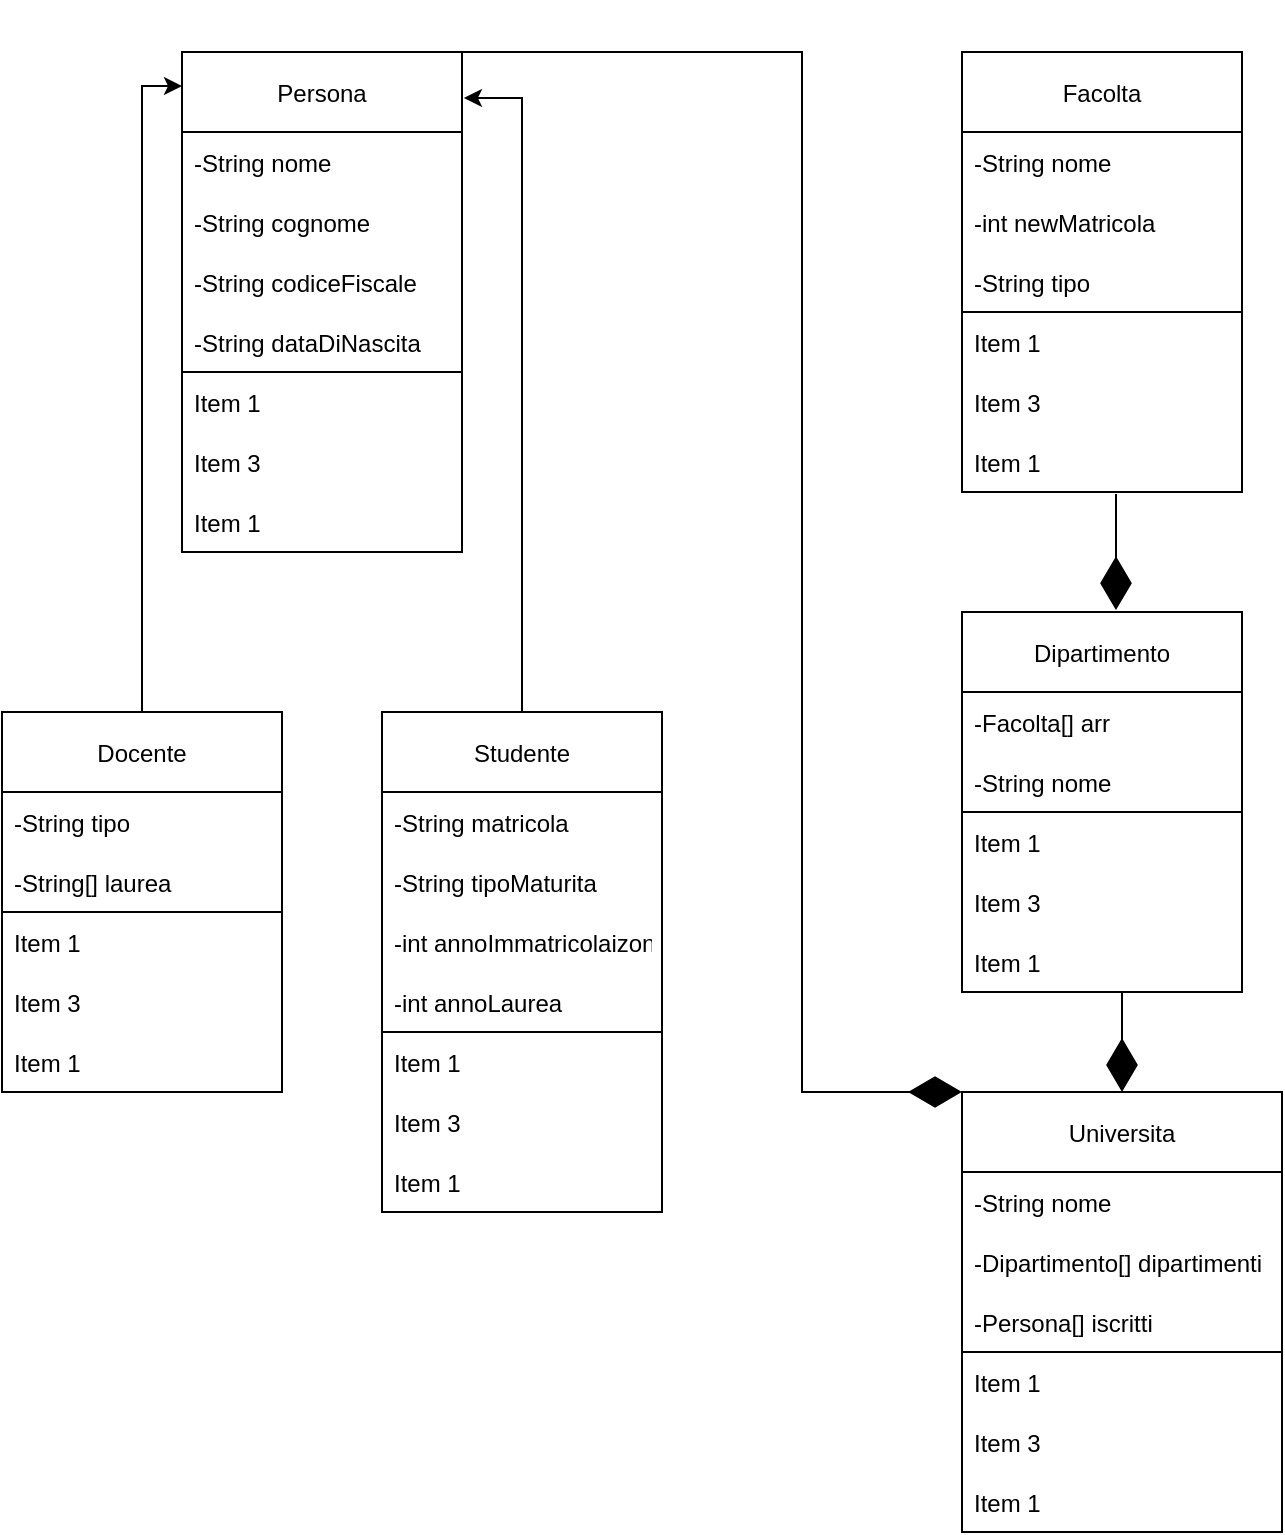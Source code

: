 <mxfile version="15.9.4" type="github">
  <diagram id="q-P-utrXm9krCEw3EBsa" name="Page-1">
    <mxGraphModel dx="1422" dy="762" grid="1" gridSize="10" guides="1" tooltips="1" connect="1" arrows="1" fold="1" page="1" pageScale="1" pageWidth="827" pageHeight="1169" math="0" shadow="0">
      <root>
        <mxCell id="0" />
        <mxCell id="1" parent="0" />
        <mxCell id="PM857RW7kMLTX4pS_oOw-1" value="Persona" style="swimlane;fontStyle=0;childLayout=stackLayout;horizontal=1;startSize=40;horizontalStack=0;resizeParent=1;resizeParentMax=0;resizeLast=0;collapsible=1;marginBottom=0;" vertex="1" parent="1">
          <mxGeometry x="130" y="40" width="140" height="250" as="geometry" />
        </mxCell>
        <mxCell id="PM857RW7kMLTX4pS_oOw-17" value="" style="swimlane;fontStyle=0;childLayout=stackLayout;horizontal=1;startSize=0;horizontalStack=0;resizeParent=1;resizeParentMax=0;resizeLast=0;collapsible=1;marginBottom=0;shadow=0;glass=0;sketch=0;strokeColor=default;fillColor=none;" vertex="1" parent="PM857RW7kMLTX4pS_oOw-1">
          <mxGeometry y="40" width="140" height="120" as="geometry" />
        </mxCell>
        <mxCell id="PM857RW7kMLTX4pS_oOw-18" value="-String nome   " style="text;strokeColor=none;fillColor=none;align=left;verticalAlign=middle;spacingLeft=4;spacingRight=4;overflow=hidden;points=[[0,0.5],[1,0.5]];portConstraint=eastwest;rotatable=0;shadow=0;glass=0;sketch=0;" vertex="1" parent="PM857RW7kMLTX4pS_oOw-17">
          <mxGeometry width="140" height="30" as="geometry" />
        </mxCell>
        <mxCell id="PM857RW7kMLTX4pS_oOw-19" value="-String cognome" style="text;strokeColor=none;fillColor=none;align=left;verticalAlign=middle;spacingLeft=4;spacingRight=4;overflow=hidden;points=[[0,0.5],[1,0.5]];portConstraint=eastwest;rotatable=0;shadow=0;glass=0;sketch=0;" vertex="1" parent="PM857RW7kMLTX4pS_oOw-17">
          <mxGeometry y="30" width="140" height="30" as="geometry" />
        </mxCell>
        <mxCell id="PM857RW7kMLTX4pS_oOw-20" value="-String codiceFiscale" style="text;strokeColor=none;fillColor=none;align=left;verticalAlign=middle;spacingLeft=4;spacingRight=4;overflow=hidden;points=[[0,0.5],[1,0.5]];portConstraint=eastwest;rotatable=0;shadow=0;glass=0;sketch=0;" vertex="1" parent="PM857RW7kMLTX4pS_oOw-17">
          <mxGeometry y="60" width="140" height="30" as="geometry" />
        </mxCell>
        <mxCell id="PM857RW7kMLTX4pS_oOw-38" value="-String dataDiNascita" style="text;strokeColor=none;fillColor=none;align=left;verticalAlign=middle;spacingLeft=4;spacingRight=4;overflow=hidden;points=[[0,0.5],[1,0.5]];portConstraint=eastwest;rotatable=0;shadow=0;glass=0;sketch=0;" vertex="1" parent="PM857RW7kMLTX4pS_oOw-17">
          <mxGeometry y="90" width="140" height="30" as="geometry" />
        </mxCell>
        <mxCell id="PM857RW7kMLTX4pS_oOw-2" value="Item 1" style="text;strokeColor=none;fillColor=none;align=left;verticalAlign=middle;spacingLeft=4;spacingRight=4;overflow=hidden;points=[[0,0.5],[1,0.5]];portConstraint=eastwest;rotatable=0;" vertex="1" parent="PM857RW7kMLTX4pS_oOw-1">
          <mxGeometry y="160" width="140" height="30" as="geometry" />
        </mxCell>
        <mxCell id="PM857RW7kMLTX4pS_oOw-4" value="Item 3" style="text;strokeColor=none;fillColor=none;align=left;verticalAlign=middle;spacingLeft=4;spacingRight=4;overflow=hidden;points=[[0,0.5],[1,0.5]];portConstraint=eastwest;rotatable=0;" vertex="1" parent="PM857RW7kMLTX4pS_oOw-1">
          <mxGeometry y="190" width="140" height="30" as="geometry" />
        </mxCell>
        <mxCell id="PM857RW7kMLTX4pS_oOw-6" value="Item 1" style="text;strokeColor=none;fillColor=none;align=left;verticalAlign=middle;spacingLeft=4;spacingRight=4;overflow=hidden;points=[[0,0.5],[1,0.5]];portConstraint=eastwest;rotatable=0;" vertex="1" parent="PM857RW7kMLTX4pS_oOw-1">
          <mxGeometry y="220" width="140" height="30" as="geometry" />
        </mxCell>
        <mxCell id="PM857RW7kMLTX4pS_oOw-42" style="edgeStyle=orthogonalEdgeStyle;rounded=0;orthogonalLoop=1;jettySize=auto;html=1;exitX=0.5;exitY=0;exitDx=0;exitDy=0;entryX=1.007;entryY=0.092;entryDx=0;entryDy=0;entryPerimeter=0;" edge="1" parent="1" source="PM857RW7kMLTX4pS_oOw-21" target="PM857RW7kMLTX4pS_oOw-1">
          <mxGeometry relative="1" as="geometry" />
        </mxCell>
        <mxCell id="PM857RW7kMLTX4pS_oOw-21" value="Studente" style="swimlane;fontStyle=0;childLayout=stackLayout;horizontal=1;startSize=40;horizontalStack=0;resizeParent=1;resizeParentMax=0;resizeLast=0;collapsible=1;marginBottom=0;" vertex="1" parent="1">
          <mxGeometry x="230" y="370" width="140" height="250" as="geometry" />
        </mxCell>
        <mxCell id="PM857RW7kMLTX4pS_oOw-22" value="" style="swimlane;fontStyle=0;childLayout=stackLayout;horizontal=1;startSize=0;horizontalStack=0;resizeParent=1;resizeParentMax=0;resizeLast=0;collapsible=1;marginBottom=0;shadow=0;glass=0;sketch=0;strokeColor=default;fillColor=none;" vertex="1" parent="PM857RW7kMLTX4pS_oOw-21">
          <mxGeometry y="40" width="140" height="120" as="geometry" />
        </mxCell>
        <mxCell id="PM857RW7kMLTX4pS_oOw-23" value="-String matricola" style="text;strokeColor=none;fillColor=none;align=left;verticalAlign=middle;spacingLeft=4;spacingRight=4;overflow=hidden;points=[[0,0.5],[1,0.5]];portConstraint=eastwest;rotatable=0;shadow=0;glass=0;sketch=0;" vertex="1" parent="PM857RW7kMLTX4pS_oOw-22">
          <mxGeometry width="140" height="30" as="geometry" />
        </mxCell>
        <mxCell id="PM857RW7kMLTX4pS_oOw-24" value="-String tipoMaturita" style="text;strokeColor=none;fillColor=none;align=left;verticalAlign=middle;spacingLeft=4;spacingRight=4;overflow=hidden;points=[[0,0.5],[1,0.5]];portConstraint=eastwest;rotatable=0;shadow=0;glass=0;sketch=0;" vertex="1" parent="PM857RW7kMLTX4pS_oOw-22">
          <mxGeometry y="30" width="140" height="30" as="geometry" />
        </mxCell>
        <mxCell id="PM857RW7kMLTX4pS_oOw-25" value="-int annoImmatricolaizone" style="text;strokeColor=none;fillColor=none;align=left;verticalAlign=middle;spacingLeft=4;spacingRight=4;overflow=hidden;points=[[0,0.5],[1,0.5]];portConstraint=eastwest;rotatable=0;shadow=0;glass=0;sketch=0;" vertex="1" parent="PM857RW7kMLTX4pS_oOw-22">
          <mxGeometry y="60" width="140" height="30" as="geometry" />
        </mxCell>
        <mxCell id="PM857RW7kMLTX4pS_oOw-39" value="-int annoLaurea" style="text;strokeColor=none;fillColor=none;align=left;verticalAlign=middle;spacingLeft=4;spacingRight=4;overflow=hidden;points=[[0,0.5],[1,0.5]];portConstraint=eastwest;rotatable=0;shadow=0;glass=0;sketch=0;" vertex="1" parent="PM857RW7kMLTX4pS_oOw-22">
          <mxGeometry y="90" width="140" height="30" as="geometry" />
        </mxCell>
        <mxCell id="PM857RW7kMLTX4pS_oOw-26" value="Item 1" style="text;strokeColor=none;fillColor=none;align=left;verticalAlign=middle;spacingLeft=4;spacingRight=4;overflow=hidden;points=[[0,0.5],[1,0.5]];portConstraint=eastwest;rotatable=0;" vertex="1" parent="PM857RW7kMLTX4pS_oOw-21">
          <mxGeometry y="160" width="140" height="30" as="geometry" />
        </mxCell>
        <mxCell id="PM857RW7kMLTX4pS_oOw-27" value="Item 3" style="text;strokeColor=none;fillColor=none;align=left;verticalAlign=middle;spacingLeft=4;spacingRight=4;overflow=hidden;points=[[0,0.5],[1,0.5]];portConstraint=eastwest;rotatable=0;" vertex="1" parent="PM857RW7kMLTX4pS_oOw-21">
          <mxGeometry y="190" width="140" height="30" as="geometry" />
        </mxCell>
        <mxCell id="PM857RW7kMLTX4pS_oOw-28" value="Item 1" style="text;strokeColor=none;fillColor=none;align=left;verticalAlign=middle;spacingLeft=4;spacingRight=4;overflow=hidden;points=[[0,0.5],[1,0.5]];portConstraint=eastwest;rotatable=0;" vertex="1" parent="PM857RW7kMLTX4pS_oOw-21">
          <mxGeometry y="220" width="140" height="30" as="geometry" />
        </mxCell>
        <mxCell id="PM857RW7kMLTX4pS_oOw-41" style="edgeStyle=orthogonalEdgeStyle;rounded=0;orthogonalLoop=1;jettySize=auto;html=1;exitX=0.5;exitY=0;exitDx=0;exitDy=0;entryX=0;entryY=0.068;entryDx=0;entryDy=0;entryPerimeter=0;" edge="1" parent="1" source="PM857RW7kMLTX4pS_oOw-30" target="PM857RW7kMLTX4pS_oOw-1">
          <mxGeometry relative="1" as="geometry" />
        </mxCell>
        <mxCell id="PM857RW7kMLTX4pS_oOw-30" value="Docente" style="swimlane;fontStyle=0;childLayout=stackLayout;horizontal=1;startSize=40;horizontalStack=0;resizeParent=1;resizeParentMax=0;resizeLast=0;collapsible=1;marginBottom=0;" vertex="1" parent="1">
          <mxGeometry x="40" y="370" width="140" height="190" as="geometry" />
        </mxCell>
        <mxCell id="PM857RW7kMLTX4pS_oOw-31" value="" style="swimlane;fontStyle=0;childLayout=stackLayout;horizontal=1;startSize=0;horizontalStack=0;resizeParent=1;resizeParentMax=0;resizeLast=0;collapsible=1;marginBottom=0;shadow=0;glass=0;sketch=0;strokeColor=default;fillColor=none;" vertex="1" parent="PM857RW7kMLTX4pS_oOw-30">
          <mxGeometry y="40" width="140" height="60" as="geometry" />
        </mxCell>
        <mxCell id="PM857RW7kMLTX4pS_oOw-32" value="-String tipo" style="text;strokeColor=none;fillColor=none;align=left;verticalAlign=middle;spacingLeft=4;spacingRight=4;overflow=hidden;points=[[0,0.5],[1,0.5]];portConstraint=eastwest;rotatable=0;shadow=0;glass=0;sketch=0;" vertex="1" parent="PM857RW7kMLTX4pS_oOw-31">
          <mxGeometry width="140" height="30" as="geometry" />
        </mxCell>
        <mxCell id="PM857RW7kMLTX4pS_oOw-33" value="-String[] laurea" style="text;strokeColor=none;fillColor=none;align=left;verticalAlign=middle;spacingLeft=4;spacingRight=4;overflow=hidden;points=[[0,0.5],[1,0.5]];portConstraint=eastwest;rotatable=0;shadow=0;glass=0;sketch=0;" vertex="1" parent="PM857RW7kMLTX4pS_oOw-31">
          <mxGeometry y="30" width="140" height="30" as="geometry" />
        </mxCell>
        <mxCell id="PM857RW7kMLTX4pS_oOw-35" value="Item 1" style="text;strokeColor=none;fillColor=none;align=left;verticalAlign=middle;spacingLeft=4;spacingRight=4;overflow=hidden;points=[[0,0.5],[1,0.5]];portConstraint=eastwest;rotatable=0;" vertex="1" parent="PM857RW7kMLTX4pS_oOw-30">
          <mxGeometry y="100" width="140" height="30" as="geometry" />
        </mxCell>
        <mxCell id="PM857RW7kMLTX4pS_oOw-36" value="Item 3" style="text;strokeColor=none;fillColor=none;align=left;verticalAlign=middle;spacingLeft=4;spacingRight=4;overflow=hidden;points=[[0,0.5],[1,0.5]];portConstraint=eastwest;rotatable=0;" vertex="1" parent="PM857RW7kMLTX4pS_oOw-30">
          <mxGeometry y="130" width="140" height="30" as="geometry" />
        </mxCell>
        <mxCell id="PM857RW7kMLTX4pS_oOw-37" value="Item 1" style="text;strokeColor=none;fillColor=none;align=left;verticalAlign=middle;spacingLeft=4;spacingRight=4;overflow=hidden;points=[[0,0.5],[1,0.5]];portConstraint=eastwest;rotatable=0;" vertex="1" parent="PM857RW7kMLTX4pS_oOw-30">
          <mxGeometry y="160" width="140" height="30" as="geometry" />
        </mxCell>
        <mxCell id="PM857RW7kMLTX4pS_oOw-43" value="Facolta" style="swimlane;fontStyle=0;childLayout=stackLayout;horizontal=1;startSize=40;horizontalStack=0;resizeParent=1;resizeParentMax=0;resizeLast=0;collapsible=1;marginBottom=0;" vertex="1" parent="1">
          <mxGeometry x="520" y="40" width="140" height="220" as="geometry" />
        </mxCell>
        <mxCell id="PM857RW7kMLTX4pS_oOw-44" value="" style="swimlane;fontStyle=0;childLayout=stackLayout;horizontal=1;startSize=0;horizontalStack=0;resizeParent=1;resizeParentMax=0;resizeLast=0;collapsible=1;marginBottom=0;shadow=0;glass=0;sketch=0;strokeColor=default;fillColor=none;" vertex="1" parent="PM857RW7kMLTX4pS_oOw-43">
          <mxGeometry y="40" width="140" height="90" as="geometry" />
        </mxCell>
        <mxCell id="PM857RW7kMLTX4pS_oOw-45" value="-String nome" style="text;strokeColor=none;fillColor=none;align=left;verticalAlign=middle;spacingLeft=4;spacingRight=4;overflow=hidden;points=[[0,0.5],[1,0.5]];portConstraint=eastwest;rotatable=0;shadow=0;glass=0;sketch=0;" vertex="1" parent="PM857RW7kMLTX4pS_oOw-44">
          <mxGeometry width="140" height="30" as="geometry" />
        </mxCell>
        <mxCell id="PM857RW7kMLTX4pS_oOw-46" value="-int newMatricola" style="text;strokeColor=none;fillColor=none;align=left;verticalAlign=middle;spacingLeft=4;spacingRight=4;overflow=hidden;points=[[0,0.5],[1,0.5]];portConstraint=eastwest;rotatable=0;shadow=0;glass=0;sketch=0;" vertex="1" parent="PM857RW7kMLTX4pS_oOw-44">
          <mxGeometry y="30" width="140" height="30" as="geometry" />
        </mxCell>
        <mxCell id="PM857RW7kMLTX4pS_oOw-47" value="-String tipo" style="text;strokeColor=none;fillColor=none;align=left;verticalAlign=middle;spacingLeft=4;spacingRight=4;overflow=hidden;points=[[0,0.5],[1,0.5]];portConstraint=eastwest;rotatable=0;shadow=0;glass=0;sketch=0;" vertex="1" parent="PM857RW7kMLTX4pS_oOw-44">
          <mxGeometry y="60" width="140" height="30" as="geometry" />
        </mxCell>
        <mxCell id="PM857RW7kMLTX4pS_oOw-48" value="Item 1" style="text;strokeColor=none;fillColor=none;align=left;verticalAlign=middle;spacingLeft=4;spacingRight=4;overflow=hidden;points=[[0,0.5],[1,0.5]];portConstraint=eastwest;rotatable=0;" vertex="1" parent="PM857RW7kMLTX4pS_oOw-43">
          <mxGeometry y="130" width="140" height="30" as="geometry" />
        </mxCell>
        <mxCell id="PM857RW7kMLTX4pS_oOw-49" value="Item 3" style="text;strokeColor=none;fillColor=none;align=left;verticalAlign=middle;spacingLeft=4;spacingRight=4;overflow=hidden;points=[[0,0.5],[1,0.5]];portConstraint=eastwest;rotatable=0;" vertex="1" parent="PM857RW7kMLTX4pS_oOw-43">
          <mxGeometry y="160" width="140" height="30" as="geometry" />
        </mxCell>
        <mxCell id="PM857RW7kMLTX4pS_oOw-50" value="Item 1" style="text;strokeColor=none;fillColor=none;align=left;verticalAlign=middle;spacingLeft=4;spacingRight=4;overflow=hidden;points=[[0,0.5],[1,0.5]];portConstraint=eastwest;rotatable=0;" vertex="1" parent="PM857RW7kMLTX4pS_oOw-43">
          <mxGeometry y="190" width="140" height="30" as="geometry" />
        </mxCell>
        <mxCell id="PM857RW7kMLTX4pS_oOw-51" value="Dipartimento" style="swimlane;fontStyle=0;childLayout=stackLayout;horizontal=1;startSize=40;horizontalStack=0;resizeParent=1;resizeParentMax=0;resizeLast=0;collapsible=1;marginBottom=0;" vertex="1" parent="1">
          <mxGeometry x="520" y="320" width="140" height="190" as="geometry" />
        </mxCell>
        <mxCell id="PM857RW7kMLTX4pS_oOw-52" value="" style="swimlane;fontStyle=0;childLayout=stackLayout;horizontal=1;startSize=0;horizontalStack=0;resizeParent=1;resizeParentMax=0;resizeLast=0;collapsible=1;marginBottom=0;shadow=0;glass=0;sketch=0;strokeColor=default;fillColor=none;" vertex="1" parent="PM857RW7kMLTX4pS_oOw-51">
          <mxGeometry y="40" width="140" height="60" as="geometry" />
        </mxCell>
        <mxCell id="PM857RW7kMLTX4pS_oOw-53" value="-Facolta[] arr" style="text;strokeColor=none;fillColor=none;align=left;verticalAlign=middle;spacingLeft=4;spacingRight=4;overflow=hidden;points=[[0,0.5],[1,0.5]];portConstraint=eastwest;rotatable=0;shadow=0;glass=0;sketch=0;" vertex="1" parent="PM857RW7kMLTX4pS_oOw-52">
          <mxGeometry width="140" height="30" as="geometry" />
        </mxCell>
        <mxCell id="PM857RW7kMLTX4pS_oOw-54" value="-String nome" style="text;strokeColor=none;fillColor=none;align=left;verticalAlign=middle;spacingLeft=4;spacingRight=4;overflow=hidden;points=[[0,0.5],[1,0.5]];portConstraint=eastwest;rotatable=0;shadow=0;glass=0;sketch=0;" vertex="1" parent="PM857RW7kMLTX4pS_oOw-52">
          <mxGeometry y="30" width="140" height="30" as="geometry" />
        </mxCell>
        <mxCell id="PM857RW7kMLTX4pS_oOw-56" value="Item 1" style="text;strokeColor=none;fillColor=none;align=left;verticalAlign=middle;spacingLeft=4;spacingRight=4;overflow=hidden;points=[[0,0.5],[1,0.5]];portConstraint=eastwest;rotatable=0;" vertex="1" parent="PM857RW7kMLTX4pS_oOw-51">
          <mxGeometry y="100" width="140" height="30" as="geometry" />
        </mxCell>
        <mxCell id="PM857RW7kMLTX4pS_oOw-57" value="Item 3" style="text;strokeColor=none;fillColor=none;align=left;verticalAlign=middle;spacingLeft=4;spacingRight=4;overflow=hidden;points=[[0,0.5],[1,0.5]];portConstraint=eastwest;rotatable=0;" vertex="1" parent="PM857RW7kMLTX4pS_oOw-51">
          <mxGeometry y="130" width="140" height="30" as="geometry" />
        </mxCell>
        <mxCell id="PM857RW7kMLTX4pS_oOw-58" value="Item 1" style="text;strokeColor=none;fillColor=none;align=left;verticalAlign=middle;spacingLeft=4;spacingRight=4;overflow=hidden;points=[[0,0.5],[1,0.5]];portConstraint=eastwest;rotatable=0;" vertex="1" parent="PM857RW7kMLTX4pS_oOw-51">
          <mxGeometry y="160" width="140" height="30" as="geometry" />
        </mxCell>
        <mxCell id="PM857RW7kMLTX4pS_oOw-59" value="Universita" style="swimlane;fontStyle=0;childLayout=stackLayout;horizontal=1;startSize=40;horizontalStack=0;resizeParent=1;resizeParentMax=0;resizeLast=0;collapsible=1;marginBottom=0;" vertex="1" parent="1">
          <mxGeometry x="520" y="560" width="160" height="220" as="geometry" />
        </mxCell>
        <mxCell id="PM857RW7kMLTX4pS_oOw-60" value="" style="swimlane;fontStyle=0;childLayout=stackLayout;horizontal=1;startSize=0;horizontalStack=0;resizeParent=1;resizeParentMax=0;resizeLast=0;collapsible=1;marginBottom=0;shadow=0;glass=0;sketch=0;strokeColor=default;fillColor=none;" vertex="1" parent="PM857RW7kMLTX4pS_oOw-59">
          <mxGeometry y="40" width="160" height="90" as="geometry" />
        </mxCell>
        <mxCell id="PM857RW7kMLTX4pS_oOw-61" value="-String nome" style="text;strokeColor=none;fillColor=none;align=left;verticalAlign=middle;spacingLeft=4;spacingRight=4;overflow=hidden;points=[[0,0.5],[1,0.5]];portConstraint=eastwest;rotatable=0;shadow=0;glass=0;sketch=0;" vertex="1" parent="PM857RW7kMLTX4pS_oOw-60">
          <mxGeometry width="160" height="30" as="geometry" />
        </mxCell>
        <mxCell id="PM857RW7kMLTX4pS_oOw-62" value="-Dipartimento[] dipartimenti" style="text;strokeColor=none;fillColor=none;align=left;verticalAlign=middle;spacingLeft=4;spacingRight=4;overflow=hidden;points=[[0,0.5],[1,0.5]];portConstraint=eastwest;rotatable=0;shadow=0;glass=0;sketch=0;" vertex="1" parent="PM857RW7kMLTX4pS_oOw-60">
          <mxGeometry y="30" width="160" height="30" as="geometry" />
        </mxCell>
        <mxCell id="PM857RW7kMLTX4pS_oOw-63" value="-Persona[] iscritti" style="text;strokeColor=none;fillColor=none;align=left;verticalAlign=middle;spacingLeft=4;spacingRight=4;overflow=hidden;points=[[0,0.5],[1,0.5]];portConstraint=eastwest;rotatable=0;shadow=0;glass=0;sketch=0;" vertex="1" parent="PM857RW7kMLTX4pS_oOw-60">
          <mxGeometry y="60" width="160" height="30" as="geometry" />
        </mxCell>
        <mxCell id="PM857RW7kMLTX4pS_oOw-64" value="Item 1" style="text;strokeColor=none;fillColor=none;align=left;verticalAlign=middle;spacingLeft=4;spacingRight=4;overflow=hidden;points=[[0,0.5],[1,0.5]];portConstraint=eastwest;rotatable=0;" vertex="1" parent="PM857RW7kMLTX4pS_oOw-59">
          <mxGeometry y="130" width="160" height="30" as="geometry" />
        </mxCell>
        <mxCell id="PM857RW7kMLTX4pS_oOw-65" value="Item 3" style="text;strokeColor=none;fillColor=none;align=left;verticalAlign=middle;spacingLeft=4;spacingRight=4;overflow=hidden;points=[[0,0.5],[1,0.5]];portConstraint=eastwest;rotatable=0;" vertex="1" parent="PM857RW7kMLTX4pS_oOw-59">
          <mxGeometry y="160" width="160" height="30" as="geometry" />
        </mxCell>
        <mxCell id="PM857RW7kMLTX4pS_oOw-66" value="Item 1" style="text;strokeColor=none;fillColor=none;align=left;verticalAlign=middle;spacingLeft=4;spacingRight=4;overflow=hidden;points=[[0,0.5],[1,0.5]];portConstraint=eastwest;rotatable=0;" vertex="1" parent="PM857RW7kMLTX4pS_oOw-59">
          <mxGeometry y="190" width="160" height="30" as="geometry" />
        </mxCell>
        <mxCell id="PM857RW7kMLTX4pS_oOw-70" value="" style="endArrow=diamondThin;endFill=1;endSize=24;html=1;rounded=0;exitX=0.55;exitY=1.033;exitDx=0;exitDy=0;exitPerimeter=0;entryX=0.55;entryY=-0.005;entryDx=0;entryDy=0;entryPerimeter=0;" edge="1" parent="1" source="PM857RW7kMLTX4pS_oOw-50" target="PM857RW7kMLTX4pS_oOw-51">
          <mxGeometry width="160" relative="1" as="geometry">
            <mxPoint x="610" y="290" as="sourcePoint" />
            <mxPoint x="770" y="290" as="targetPoint" />
          </mxGeometry>
        </mxCell>
        <mxCell id="PM857RW7kMLTX4pS_oOw-71" value="" style="endArrow=diamondThin;endFill=1;endSize=24;html=1;rounded=0;entryX=0.5;entryY=0;entryDx=0;entryDy=0;" edge="1" parent="1" target="PM857RW7kMLTX4pS_oOw-59">
          <mxGeometry width="160" relative="1" as="geometry">
            <mxPoint x="600" y="510" as="sourcePoint" />
            <mxPoint x="610" y="540" as="targetPoint" />
          </mxGeometry>
        </mxCell>
        <mxCell id="PM857RW7kMLTX4pS_oOw-72" value="" style="endArrow=diamondThin;endFill=1;endSize=24;html=1;rounded=0;exitX=1;exitY=0;exitDx=0;exitDy=0;entryX=0;entryY=0;entryDx=0;entryDy=0;" edge="1" parent="1" source="PM857RW7kMLTX4pS_oOw-1" target="PM857RW7kMLTX4pS_oOw-59">
          <mxGeometry width="160" relative="1" as="geometry">
            <mxPoint x="320" y="360" as="sourcePoint" />
            <mxPoint x="480" y="360" as="targetPoint" />
            <Array as="points">
              <mxPoint x="440" y="40" />
              <mxPoint x="440" y="560" />
            </Array>
          </mxGeometry>
        </mxCell>
      </root>
    </mxGraphModel>
  </diagram>
</mxfile>
